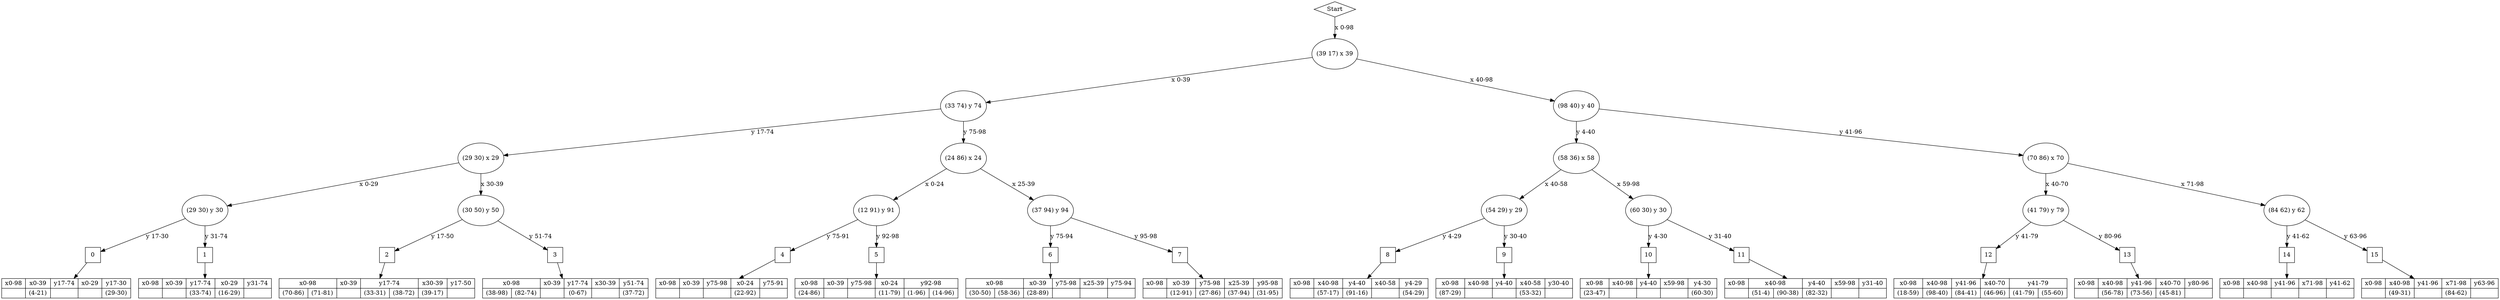 digraph graphname{
ratio="fill";margin=0;
Node0 [shape=diamond label="Start"]
Node0 -> Node1 [label="x 0-98"]
Node1 [width=1 height=1 label ="(39 17) x 39"]
Node1 -> Node2 [label="x 0-39"]
Node2 [width=1 height=1 label ="(33 74) y 74"]
Node2 -> Node3 [label="y 17-74"]
Node3 [width=1 height=1 label ="(29 30) x 29"]
Node3 -> Node4 [label="x 0-29"]
Node4 [width=1 height=1 label ="(29 30) y 30"]
Node4 -> Node5 [label="y 17-30"]
Node5 [shape=rectangle width=0.5 height=0.5 label="0"]
struct26 [shape=record label=" {x0-98|{}}|{x0-39|{ (4-21)}}|{y17-74|{}}|{x0-29|{}}|{y17-30|{ (29-30)}}"]
Node5 -> struct26
Node4 -> Node6 [label="y 31-74"]
Node6 [shape=rectangle width=0.5 height=0.5 label="1"]
struct31 [shape=record label=" {x0-98|{}}|{x0-39|{}}|{y17-74|{ (33-74)}}|{x0-29|{ (16-29)}}|{y31-74|{}}"]
Node6 -> struct31
Node3 -> Node7 [label="x 30-39"]
Node7 [width=1 height=1 label ="(30 50) y 50"]
Node7 -> Node8 [label="y 17-50"]
Node8 [shape=rectangle width=0.5 height=0.5 label="2"]
struct41 [shape=record label=" {x0-98|{ (70-86)|(71-81)}}|{x0-39|{}}|{y17-74|{ (33-31)|(38-72)}}|{x30-39|{ (39-17)}}|{y17-50|{}}"]
Node8 -> struct41
Node7 -> Node9 [label="y 51-74"]
Node9 [shape=rectangle width=0.5 height=0.5 label="3"]
struct46 [shape=record label=" {x0-98|{ (38-98)|(82-74)}}|{x0-39|{}}|{y17-74|{ (0-67)}}|{x30-39|{}}|{y51-74|{ (37-72)}}"]
Node9 -> struct46
Node2 -> Node10 [label="y 75-98"]
Node10 [width=1 height=1 label ="(24 86) x 24"]
Node10 -> Node11 [label="x 0-24"]
Node11 [width=1 height=1 label ="(12 91) y 91"]
Node11 -> Node12 [label="y 75-91"]
Node12 [shape=rectangle width=0.5 height=0.5 label="4"]
struct61 [shape=record label=" {x0-98|{}}|{x0-39|{}}|{y75-98|{}}|{x0-24|{ (22-92)}}|{y75-91|{}}"]
Node12 -> struct61
Node11 -> Node13 [label="y 92-98"]
Node13 [shape=rectangle width=0.5 height=0.5 label="5"]
struct66 [shape=record label=" {x0-98|{ (24-86)}}|{x0-39|{}}|{y75-98|{}}|{x0-24|{ (11-79)}}|{y92-98|{ (1-96)|(14-96)}}"]
Node13 -> struct66
Node10 -> Node14 [label="x 25-39"]
Node14 [width=1 height=1 label ="(37 94) y 94"]
Node14 -> Node15 [label="y 75-94"]
Node15 [shape=rectangle width=0.5 height=0.5 label="6"]
struct76 [shape=record label=" {x0-98|{ (30-50)|(58-36)}}|{x0-39|{ (28-89)}}|{y75-98|{}}|{x25-39|{}}|{y75-94|{}}"]
Node15 -> struct76
Node14 -> Node16 [label="y 95-98"]
Node16 [shape=rectangle width=0.5 height=0.5 label="7"]
struct81 [shape=record label=" {x0-98|{}}|{x0-39|{ (12-91)}}|{y75-98|{ (27-86)}}|{x25-39|{ (37-94)}}|{y95-98|{ (31-95)}}"]
Node16 -> struct81
Node1 -> Node17 [label="x 40-98"]
Node17 [width=1 height=1 label ="(98 40) y 40"]
Node17 -> Node18 [label="y 4-40"]
Node18 [width=1 height=1 label ="(58 36) x 58"]
Node18 -> Node19 [label="x 40-58"]
Node19 [width=1 height=1 label ="(54 29) y 29"]
Node19 -> Node20 [label="y 4-29"]
Node20 [shape=rectangle width=0.5 height=0.5 label="8"]
struct101 [shape=record label=" {x0-98|{}}|{x40-98|{ (57-17)}}|{y4-40|{ (91-16)}}|{x40-58|{}}|{y4-29|{ (54-29)}}"]
Node20 -> struct101
Node19 -> Node21 [label="y 30-40"]
Node21 [shape=rectangle width=0.5 height=0.5 label="9"]
struct106 [shape=record label=" {x0-98|{ (87-29)}}|{x40-98|{}}|{y4-40|{}}|{x40-58|{ (53-32)}}|{y30-40|{}}"]
Node21 -> struct106
Node18 -> Node22 [label="x 59-98"]
Node22 [width=1 height=1 label ="(60 30) y 30"]
Node22 -> Node23 [label="y 4-30"]
Node23 [shape=rectangle width=0.5 height=0.5 label="10"]
struct116 [shape=record label=" {x0-98|{ (23-47)}}|{x40-98|{}}|{y4-40|{}}|{x59-98|{}}|{y4-30|{ (60-30)}}"]
Node23 -> struct116
Node22 -> Node24 [label="y 31-40"]
Node24 [shape=rectangle width=0.5 height=0.5 label="11"]
struct121 [shape=record label=" {x0-98|{}}|{x40-98|{ (51-4)|(90-38)}}|{y4-40|{ (82-32)}}|{x59-98|{}}|{y31-40|{}}"]
Node24 -> struct121
Node17 -> Node25 [label="y 41-96"]
Node25 [width=1 height=1 label ="(70 86) x 70"]
Node25 -> Node26 [label="x 40-70"]
Node26 [width=1 height=1 label ="(41 79) y 79"]
Node26 -> Node27 [label="y 41-79"]
Node27 [shape=rectangle width=0.5 height=0.5 label="12"]
struct136 [shape=record label=" {x0-98|{ (18-59)}}|{x40-98|{ (98-40)}}|{y41-96|{ (84-41)}}|{x40-70|{ (46-96)}}|{y41-79|{ (41-79)|(55-60)}}"]
Node27 -> struct136
Node26 -> Node28 [label="y 80-96"]
Node28 [shape=rectangle width=0.5 height=0.5 label="13"]
struct141 [shape=record label=" {x0-98|{}}|{x40-98|{ (56-78)}}|{y41-96|{ (73-56)}}|{x40-70|{ (45-81)}}|{y80-96|{}}"]
Node28 -> struct141
Node25 -> Node29 [label="x 71-98"]
Node29 [width=1 height=1 label ="(84 62) y 62"]
Node29 -> Node30 [label="y 41-62"]
Node30 [shape=rectangle width=0.5 height=0.5 label="14"]
struct151 [shape=record label=" {x0-98|{}}|{x40-98|{}}|{y41-96|{}}|{x71-98|{}}|{y41-62|{}}"]
Node30 -> struct151
Node29 -> Node31 [label="y 63-96"]
Node31 [shape=rectangle width=0.5 height=0.5 label="15"]
struct156 [shape=record label=" {x0-98|{}}|{x40-98|{ (49-31)}}|{y41-96|{}}|{x71-98|{ (84-62)}}|{y63-96|{}}"]
Node31 -> struct156
}
